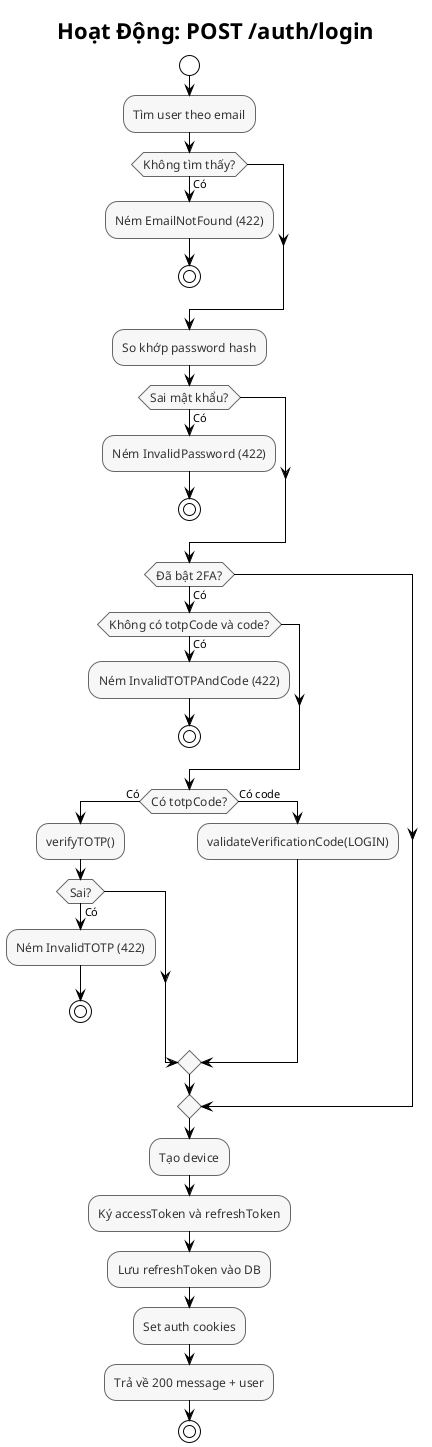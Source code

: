 @startuml Auth - Login Activity
!theme plain
skinparam backgroundColor #FFFFFF
skinparam activityFontSize 12
skinparam activityFontColor #333333
skinparam activityBorderColor #666666
skinparam activityBackgroundColor #F7F7F7

title Hoạt Động: POST /auth/login

start
:Tìm user theo email;
if (Không tìm thấy?) then (Có)
  :Ném EmailNotFound (422);
  stop
endif
:So khớp password hash;
if (Sai mật khẩu?) then (Có)
  :Ném InvalidPassword (422);
  stop
endif
if (Đã bật 2FA?) then (Có)
  if (Không có totpCode và code?) then (Có)
    :Ném InvalidTOTPAndCode (422);
    stop
  endif
  if (Có totpCode?) then (Có)
    :verifyTOTP();
    if (Sai?) then (Có)
      :Ném InvalidTOTP (422);
      stop
    endif
  else (Có code)
    :validateVerificationCode(LOGIN);
  endif
endif
:Tạo device;
:Ký accessToken và refreshToken;
:Lưu refreshToken vào DB;
:Set auth cookies;
:Trả về 200 message + user;
stop

@enduml



